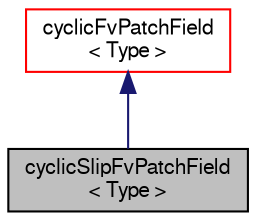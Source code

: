 digraph "cyclicSlipFvPatchField&lt; Type &gt;"
{
  bgcolor="transparent";
  edge [fontname="FreeSans",fontsize="10",labelfontname="FreeSans",labelfontsize="10"];
  node [fontname="FreeSans",fontsize="10",shape=record];
  Node14 [label="cyclicSlipFvPatchField\l\< Type \>",height=0.2,width=0.4,color="black", fillcolor="grey75", style="filled", fontcolor="black"];
  Node15 -> Node14 [dir="back",color="midnightblue",fontsize="10",style="solid",fontname="FreeSans"];
  Node15 [label="cyclicFvPatchField\l\< Type \>",height=0.2,width=0.4,color="red",URL="$a22006.html",tooltip="This boundary condition enforces a cyclic condition between a pair of boundaries. ..."];
}
